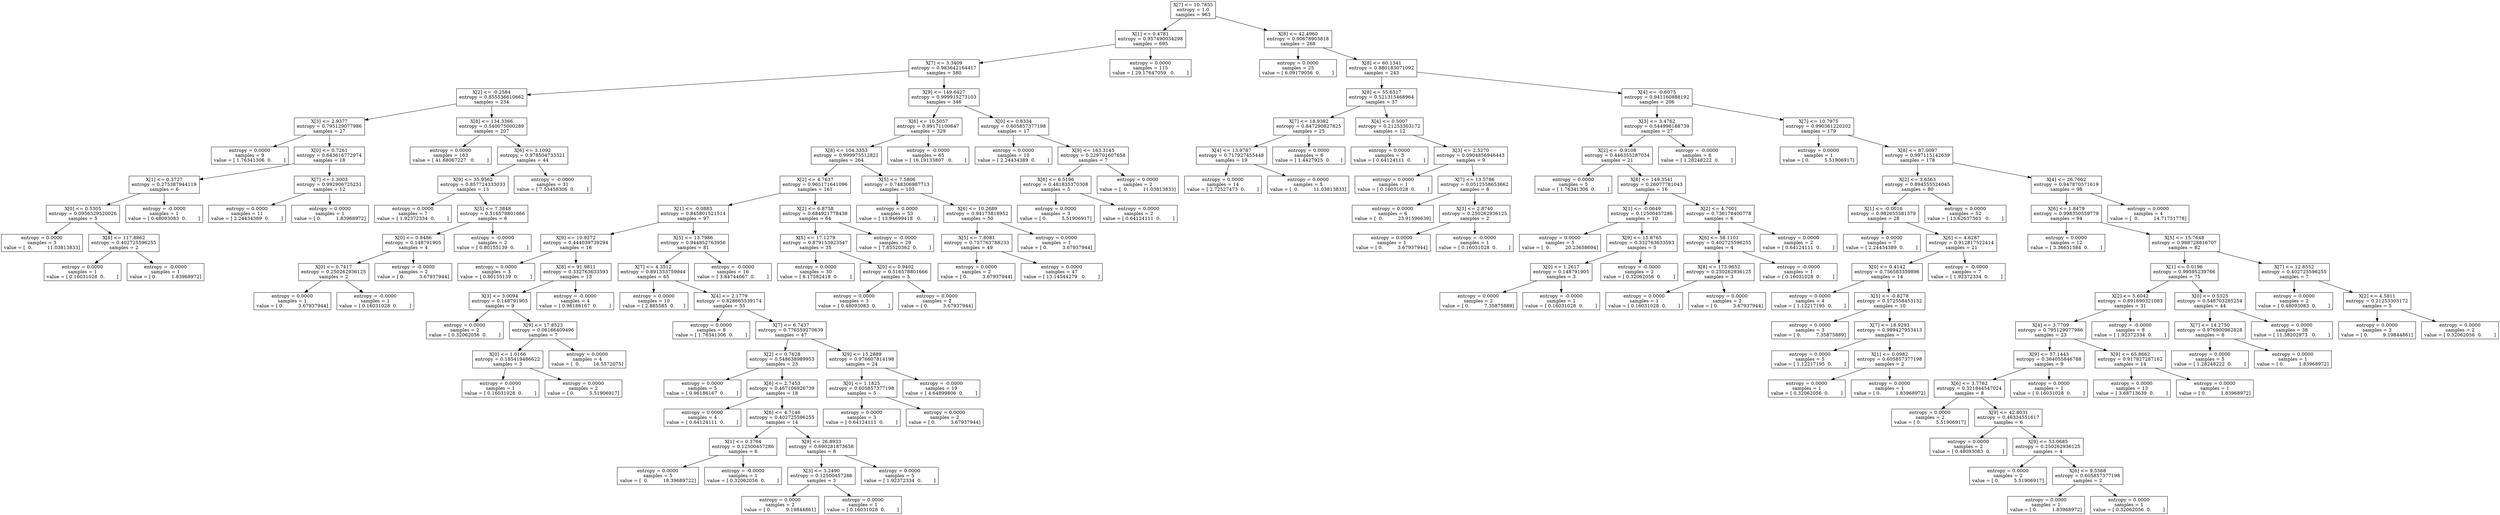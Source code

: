 digraph Tree {
0 [label="X[7] <= 10.7855\nentropy = 1.0\nsamples = 963", shape="box"] ;
1 [label="X[1] <= 0.4781\nentropy = 0.957490034298\nsamples = 695", shape="box"] ;
0 -> 1 ;
2 [label="X[7] <= 3.3409\nentropy = 0.983642164417\nsamples = 580", shape="box"] ;
1 -> 2 ;
3 [label="X[2] <= -0.2584\nentropy = 0.855536610662\nsamples = 234", shape="box"] ;
2 -> 3 ;
4 [label="X[3] <= 2.9377\nentropy = 0.795129077986\nsamples = 27", shape="box"] ;
3 -> 4 ;
5 [label="entropy = 0.0000\nsamples = 9\nvalue = [ 1.76341306  0.        ]", shape="box"] ;
4 -> 5 ;
6 [label="X[0] <= 0.7261\nentropy = 0.643616772974\nsamples = 18", shape="box"] ;
4 -> 6 ;
7 [label="X[1] <= 0.3727\nentropy = 0.275387944119\nsamples = 6", shape="box"] ;
6 -> 7 ;
8 [label="X[0] <= 0.5305\nentropy = 0.0956529520026\nsamples = 5", shape="box"] ;
7 -> 8 ;
9 [label="entropy = 0.0000\nsamples = 3\nvalue = [  0.          11.03813833]", shape="box"] ;
8 -> 9 ;
10 [label="X[8] <= 117.8862\nentropy = 0.402725596255\nsamples = 2", shape="box"] ;
8 -> 10 ;
11 [label="entropy = 0.0000\nsamples = 1\nvalue = [ 0.16031028  0.        ]", shape="box"] ;
10 -> 11 ;
12 [label="entropy = -0.0000\nsamples = 1\nvalue = [ 0.          1.83968972]", shape="box"] ;
10 -> 12 ;
13 [label="entropy = -0.0000\nsamples = 1\nvalue = [ 0.48093083  0.        ]", shape="box"] ;
7 -> 13 ;
14 [label="X[7] <= 1.3003\nentropy = 0.992906725251\nsamples = 12", shape="box"] ;
6 -> 14 ;
15 [label="entropy = 0.0000\nsamples = 11\nvalue = [ 2.24434389  0.        ]", shape="box"] ;
14 -> 15 ;
16 [label="entropy = 0.0000\nsamples = 1\nvalue = [ 0.          1.83968972]", shape="box"] ;
14 -> 16 ;
17 [label="X[8] <= 134.3366\nentropy = 0.540075000289\nsamples = 207", shape="box"] ;
3 -> 17 ;
18 [label="entropy = 0.0000\nsamples = 163\nvalue = [ 41.68067227   0.        ]", shape="box"] ;
17 -> 18 ;
19 [label="X[6] <= 3.1092\nentropy = 0.978504733321\nsamples = 44", shape="box"] ;
17 -> 19 ;
20 [label="X[9] <= 35.9562\nentropy = 0.857724333033\nsamples = 13", shape="box"] ;
19 -> 20 ;
21 [label="entropy = 0.0000\nsamples = 7\nvalue = [ 1.92372334  0.        ]", shape="box"] ;
20 -> 21 ;
22 [label="X[5] <= 7.3848\nentropy = 0.516578801666\nsamples = 6", shape="box"] ;
20 -> 22 ;
23 [label="X[0] <= 0.8486\nentropy = 0.148791905\nsamples = 4", shape="box"] ;
22 -> 23 ;
24 [label="X[0] <= 0.7417\nentropy = 0.250262936125\nsamples = 2", shape="box"] ;
23 -> 24 ;
25 [label="entropy = 0.0000\nsamples = 1\nvalue = [ 0.          3.67937944]", shape="box"] ;
24 -> 25 ;
26 [label="entropy = -0.0000\nsamples = 1\nvalue = [ 0.16031028  0.        ]", shape="box"] ;
24 -> 26 ;
27 [label="entropy = -0.0000\nsamples = 2\nvalue = [ 0.          3.67937944]", shape="box"] ;
23 -> 27 ;
28 [label="entropy = -0.0000\nsamples = 2\nvalue = [ 0.80155139  0.        ]", shape="box"] ;
22 -> 28 ;
29 [label="entropy = -0.0000\nsamples = 31\nvalue = [ 7.53458306  0.        ]", shape="box"] ;
19 -> 29 ;
30 [label="X[9] <= 149.6427\nentropy = 0.999915273103\nsamples = 346", shape="box"] ;
2 -> 30 ;
31 [label="X[6] <= 10.5057\nentropy = 0.99171100647\nsamples = 329", shape="box"] ;
30 -> 31 ;
32 [label="X[8] <= 104.3353\nentropy = 0.999975512821\nsamples = 264", shape="box"] ;
31 -> 32 ;
33 [label="X[2] <= 4.7637\nentropy = 0.965171641096\nsamples = 161", shape="box"] ;
32 -> 33 ;
34 [label="X[1] <= -0.0883\nentropy = 0.845801521514\nsamples = 97", shape="box"] ;
33 -> 34 ;
35 [label="X[9] <= 10.9272\nentropy = 0.444039739294\nsamples = 16", shape="box"] ;
34 -> 35 ;
36 [label="entropy = 0.0000\nsamples = 3\nvalue = [ 0.80155139  0.        ]", shape="box"] ;
35 -> 36 ;
37 [label="X[8] <= 91.9811\nentropy = 0.332763633593\nsamples = 13", shape="box"] ;
35 -> 37 ;
38 [label="X[3] <= 3.0094\nentropy = 0.148791905\nsamples = 9", shape="box"] ;
37 -> 38 ;
39 [label="entropy = 0.0000\nsamples = 2\nvalue = [ 0.32062056  0.        ]", shape="box"] ;
38 -> 39 ;
40 [label="X[9] <= 17.8523\nentropy = 0.06166409496\nsamples = 7", shape="box"] ;
38 -> 40 ;
41 [label="X[0] <= 1.0166\nentropy = 0.185419486622\nsamples = 3", shape="box"] ;
40 -> 41 ;
42 [label="entropy = 0.0000\nsamples = 1\nvalue = [ 0.16031028  0.        ]", shape="box"] ;
41 -> 42 ;
43 [label="entropy = 0.0000\nsamples = 2\nvalue = [ 0.          5.51906917]", shape="box"] ;
41 -> 43 ;
44 [label="entropy = 0.0000\nsamples = 4\nvalue = [  0.         16.5572075]", shape="box"] ;
40 -> 44 ;
45 [label="entropy = -0.0000\nsamples = 4\nvalue = [ 0.96186167  0.        ]", shape="box"] ;
37 -> 45 ;
46 [label="X[5] <= 13.7986\nentropy = 0.944852763956\nsamples = 81", shape="box"] ;
34 -> 46 ;
47 [label="X[7] <= 4.3512\nentropy = 0.891333759944\nsamples = 65", shape="box"] ;
46 -> 47 ;
48 [label="entropy = 0.0000\nsamples = 10\nvalue = [ 2.885585  0.      ]", shape="box"] ;
47 -> 48 ;
49 [label="X[4] <= 2.1779\nentropy = 0.828665539174\nsamples = 55", shape="box"] ;
47 -> 49 ;
50 [label="entropy = 0.0000\nsamples = 8\nvalue = [ 1.76341306  0.        ]", shape="box"] ;
49 -> 50 ;
51 [label="X[7] <= 6.7437\nentropy = 0.776559270639\nsamples = 47", shape="box"] ;
49 -> 51 ;
52 [label="X[2] <= 0.7628\nentropy = 0.548638989953\nsamples = 23", shape="box"] ;
51 -> 52 ;
53 [label="entropy = 0.0000\nsamples = 5\nvalue = [ 0.96186167  0.        ]", shape="box"] ;
52 -> 53 ;
54 [label="X[6] <= 2.7453\nentropy = 0.467106926739\nsamples = 18", shape="box"] ;
52 -> 54 ;
55 [label="entropy = 0.0000\nsamples = 4\nvalue = [ 0.64124111  0.        ]", shape="box"] ;
54 -> 55 ;
56 [label="X[6] <= 4.7146\nentropy = 0.402725596255\nsamples = 14", shape="box"] ;
54 -> 56 ;
57 [label="X[1] <= 0.3764\nentropy = 0.12500457286\nsamples = 6", shape="box"] ;
56 -> 57 ;
58 [label="entropy = 0.0000\nsamples = 5\nvalue = [  0.          18.39689722]", shape="box"] ;
57 -> 58 ;
59 [label="entropy = -0.0000\nsamples = 1\nvalue = [ 0.32062056  0.        ]", shape="box"] ;
57 -> 59 ;
60 [label="X[9] <= 26.8933\nentropy = 0.690281873658\nsamples = 8", shape="box"] ;
56 -> 60 ;
61 [label="X[3] <= 3.2490\nentropy = 0.12500457286\nsamples = 3", shape="box"] ;
60 -> 61 ;
62 [label="entropy = 0.0000\nsamples = 2\nvalue = [ 0.          9.19844861]", shape="box"] ;
61 -> 62 ;
63 [label="entropy = 0.0000\nsamples = 1\nvalue = [ 0.16031028  0.        ]", shape="box"] ;
61 -> 63 ;
64 [label="entropy = 0.0000\nsamples = 5\nvalue = [ 1.92372334  0.        ]", shape="box"] ;
60 -> 64 ;
65 [label="X[9] <= 15.2889\nentropy = 0.976607814198\nsamples = 24", shape="box"] ;
51 -> 65 ;
66 [label="X[0] <= 1.1825\nentropy = 0.605857377198\nsamples = 5", shape="box"] ;
65 -> 66 ;
67 [label="entropy = 0.0000\nsamples = 3\nvalue = [ 0.64124111  0.        ]", shape="box"] ;
66 -> 67 ;
68 [label="entropy = 0.0000\nsamples = 2\nvalue = [ 0.          3.67937944]", shape="box"] ;
66 -> 68 ;
69 [label="entropy = -0.0000\nsamples = 19\nvalue = [ 4.64899806  0.        ]", shape="box"] ;
65 -> 69 ;
70 [label="entropy = -0.0000\nsamples = 16\nvalue = [ 3.84744667  0.        ]", shape="box"] ;
46 -> 70 ;
71 [label="X[2] <= 6.8758\nentropy = 0.684921778438\nsamples = 64", shape="box"] ;
33 -> 71 ;
72 [label="X[5] <= 17.1279\nentropy = 0.879153923547\nsamples = 35", shape="box"] ;
71 -> 72 ;
73 [label="entropy = 0.0000\nsamples = 30\nvalue = [ 8.17582418  0.        ]", shape="box"] ;
72 -> 73 ;
74 [label="X[0] <= 0.9402\nentropy = 0.516578801666\nsamples = 5", shape="box"] ;
72 -> 74 ;
75 [label="entropy = 0.0000\nsamples = 3\nvalue = [ 0.48093083  0.        ]", shape="box"] ;
74 -> 75 ;
76 [label="entropy = 0.0000\nsamples = 2\nvalue = [ 0.          3.67937944]", shape="box"] ;
74 -> 76 ;
77 [label="entropy = -0.0000\nsamples = 29\nvalue = [ 7.85520362  0.        ]", shape="box"] ;
71 -> 77 ;
78 [label="X[5] <= 7.5806\nentropy = 0.748306987713\nsamples = 103", shape="box"] ;
32 -> 78 ;
79 [label="entropy = 0.0000\nsamples = 53\nvalue = [ 13.94699418   0.        ]", shape="box"] ;
78 -> 79 ;
80 [label="X[6] <= 10.2689\nentropy = 0.94175818952\nsamples = 50", shape="box"] ;
78 -> 80 ;
81 [label="X[5] <= 7.8081\nentropy = 0.757763788233\nsamples = 49", shape="box"] ;
80 -> 81 ;
82 [label="entropy = 0.0000\nsamples = 2\nvalue = [ 0.          3.67937944]", shape="box"] ;
81 -> 82 ;
83 [label="entropy = 0.0000\nsamples = 47\nvalue = [ 13.14544279   0.        ]", shape="box"] ;
81 -> 83 ;
84 [label="entropy = 0.0000\nsamples = 1\nvalue = [ 0.          3.67937944]", shape="box"] ;
80 -> 84 ;
85 [label="entropy = -0.0000\nsamples = 65\nvalue = [ 16.19133807   0.        ]", shape="box"] ;
31 -> 85 ;
86 [label="X[0] <= 0.8334\nentropy = 0.605857377198\nsamples = 17", shape="box"] ;
30 -> 86 ;
87 [label="entropy = 0.0000\nsamples = 10\nvalue = [ 2.24434389  0.        ]", shape="box"] ;
86 -> 87 ;
88 [label="X[9] <= 163.3145\nentropy = 0.229701607658\nsamples = 7", shape="box"] ;
86 -> 88 ;
89 [label="X[6] <= 6.5196\nentropy = 0.481835370308\nsamples = 5", shape="box"] ;
88 -> 89 ;
90 [label="entropy = 0.0000\nsamples = 3\nvalue = [ 0.          5.51906917]", shape="box"] ;
89 -> 90 ;
91 [label="entropy = 0.0000\nsamples = 2\nvalue = [ 0.64124111  0.        ]", shape="box"] ;
89 -> 91 ;
92 [label="entropy = 0.0000\nsamples = 2\nvalue = [  0.          11.03813833]", shape="box"] ;
88 -> 92 ;
93 [label="entropy = 0.0000\nsamples = 115\nvalue = [ 29.17647059   0.        ]", shape="box"] ;
1 -> 93 ;
94 [label="X[8] <= 42.4960\nentropy = 0.90678903818\nsamples = 268", shape="box"] ;
0 -> 94 ;
95 [label="entropy = 0.0000\nsamples = 25\nvalue = [ 6.09179056  0.        ]", shape="box"] ;
94 -> 95 ;
96 [label="X[8] <= 60.1341\nentropy = 0.880183071092\nsamples = 243", shape="box"] ;
94 -> 96 ;
97 [label="X[8] <= 55.6517\nentropy = 0.521315468964\nsamples = 37", shape="box"] ;
96 -> 97 ;
98 [label="X[7] <= 18.9382\nentropy = 0.847290827825\nsamples = 25", shape="box"] ;
97 -> 98 ;
99 [label="X[4] <= 13.9787\nentropy = 0.717927455448\nsamples = 19", shape="box"] ;
98 -> 99 ;
100 [label="entropy = 0.0000\nsamples = 14\nvalue = [ 2.72527473  0.        ]", shape="box"] ;
99 -> 100 ;
101 [label="entropy = 0.0000\nsamples = 5\nvalue = [  0.          11.03813833]", shape="box"] ;
99 -> 101 ;
102 [label="entropy = 0.0000\nsamples = 6\nvalue = [ 1.4427925  0.       ]", shape="box"] ;
98 -> 102 ;
103 [label="X[4] <= 0.5007\nentropy = 0.21253303172\nsamples = 12", shape="box"] ;
97 -> 103 ;
104 [label="entropy = 0.0000\nsamples = 3\nvalue = [ 0.64124111  0.        ]", shape="box"] ;
103 -> 104 ;
105 [label="X[3] <= 2.5270\nentropy = 0.0904856946443\nsamples = 9", shape="box"] ;
103 -> 105 ;
106 [label="entropy = 0.0000\nsamples = 1\nvalue = [ 0.16031028  0.        ]", shape="box"] ;
105 -> 106 ;
107 [label="X[7] <= 13.5786\nentropy = 0.0512558653662\nsamples = 8", shape="box"] ;
105 -> 107 ;
108 [label="entropy = 0.0000\nsamples = 6\nvalue = [  0.          23.91596639]", shape="box"] ;
107 -> 108 ;
109 [label="X[3] <= 2.8740\nentropy = 0.250262936125\nsamples = 2", shape="box"] ;
107 -> 109 ;
110 [label="entropy = 0.0000\nsamples = 1\nvalue = [ 0.          3.67937944]", shape="box"] ;
109 -> 110 ;
111 [label="entropy = -0.0000\nsamples = 1\nvalue = [ 0.16031028  0.        ]", shape="box"] ;
109 -> 111 ;
112 [label="X[4] <= -0.6075\nentropy = 0.941160888192\nsamples = 206", shape="box"] ;
96 -> 112 ;
113 [label="X[3] <= 3.4762\nentropy = 0.544996188739\nsamples = 27", shape="box"] ;
112 -> 113 ;
114 [label="X[2] <= -0.9108\nentropy = 0.446355287034\nsamples = 21", shape="box"] ;
113 -> 114 ;
115 [label="entropy = 0.0000\nsamples = 5\nvalue = [ 1.76341306  0.        ]", shape="box"] ;
114 -> 115 ;
116 [label="X[8] <= 149.3541\nentropy = 0.26077781043\nsamples = 16", shape="box"] ;
114 -> 116 ;
117 [label="X[1] <= -0.0649\nentropy = 0.12500457286\nsamples = 10", shape="box"] ;
116 -> 117 ;
118 [label="entropy = 0.0000\nsamples = 5\nvalue = [  0.          20.23658694]", shape="box"] ;
117 -> 118 ;
119 [label="X[9] <= 15.8765\nentropy = 0.332763633593\nsamples = 5", shape="box"] ;
117 -> 119 ;
120 [label="X[0] <= 1.2617\nentropy = 0.148791905\nsamples = 3", shape="box"] ;
119 -> 120 ;
121 [label="entropy = 0.0000\nsamples = 2\nvalue = [ 0.          7.35875889]", shape="box"] ;
120 -> 121 ;
122 [label="entropy = -0.0000\nsamples = 1\nvalue = [ 0.16031028  0.        ]", shape="box"] ;
120 -> 122 ;
123 [label="entropy = -0.0000\nsamples = 2\nvalue = [ 0.32062056  0.        ]", shape="box"] ;
119 -> 123 ;
124 [label="X[2] <= 4.7001\nentropy = 0.736178400778\nsamples = 6", shape="box"] ;
116 -> 124 ;
125 [label="X[6] <= 58.1101\nentropy = 0.402725596255\nsamples = 4", shape="box"] ;
124 -> 125 ;
126 [label="X[8] <= 173.9652\nentropy = 0.250262936125\nsamples = 3", shape="box"] ;
125 -> 126 ;
127 [label="entropy = 0.0000\nsamples = 1\nvalue = [ 0.16031028  0.        ]", shape="box"] ;
126 -> 127 ;
128 [label="entropy = 0.0000\nsamples = 2\nvalue = [ 0.          3.67937944]", shape="box"] ;
126 -> 128 ;
129 [label="entropy = -0.0000\nsamples = 1\nvalue = [ 0.16031028  0.        ]", shape="box"] ;
125 -> 129 ;
130 [label="entropy = 0.0000\nsamples = 2\nvalue = [ 0.64124111  0.        ]", shape="box"] ;
124 -> 130 ;
131 [label="entropy = -0.0000\nsamples = 6\nvalue = [ 1.28248222  0.        ]", shape="box"] ;
113 -> 131 ;
132 [label="X[7] <= 10.7975\nentropy = 0.990361220202\nsamples = 179", shape="box"] ;
112 -> 132 ;
133 [label="entropy = 0.0000\nsamples = 1\nvalue = [ 0.          5.51906917]", shape="box"] ;
132 -> 133 ;
134 [label="X[8] <= 87.0097\nentropy = 0.997115142639\nsamples = 178", shape="box"] ;
132 -> 134 ;
135 [label="X[2] <= 3.6563\nentropy = 0.894555524045\nsamples = 80", shape="box"] ;
134 -> 135 ;
136 [label="X[1] <= -0.0016\nentropy = 0.982655581379\nsamples = 28", shape="box"] ;
135 -> 136 ;
137 [label="entropy = 0.0000\nsamples = 7\nvalue = [ 2.24434389  0.        ]", shape="box"] ;
136 -> 137 ;
138 [label="X[6] <= 4.6287\nentropy = 0.912817522414\nsamples = 21", shape="box"] ;
136 -> 138 ;
139 [label="X[0] <= 0.4142\nentropy = 0.756583359896\nsamples = 14", shape="box"] ;
138 -> 139 ;
140 [label="entropy = 0.0000\nsamples = 4\nvalue = [ 1.12217195  0.        ]", shape="box"] ;
139 -> 140 ;
141 [label="X[5] <= -0.8278\nentropy = 0.572558453132\nsamples = 10", shape="box"] ;
139 -> 141 ;
142 [label="entropy = 0.0000\nsamples = 3\nvalue = [ 0.          7.35875889]", shape="box"] ;
141 -> 142 ;
143 [label="X[7] <= 18.9293\nentropy = 0.989427953413\nsamples = 7", shape="box"] ;
141 -> 143 ;
144 [label="entropy = 0.0000\nsamples = 5\nvalue = [ 1.12217195  0.        ]", shape="box"] ;
143 -> 144 ;
145 [label="X[1] <= 0.0982\nentropy = 0.605857377198\nsamples = 2", shape="box"] ;
143 -> 145 ;
146 [label="entropy = 0.0000\nsamples = 1\nvalue = [ 0.32062056  0.        ]", shape="box"] ;
145 -> 146 ;
147 [label="entropy = 0.0000\nsamples = 1\nvalue = [ 0.          1.83968972]", shape="box"] ;
145 -> 147 ;
148 [label="entropy = -0.0000\nsamples = 7\nvalue = [ 1.92372334  0.        ]", shape="box"] ;
138 -> 148 ;
149 [label="entropy = 0.0000\nsamples = 52\nvalue = [ 13.62637363   0.        ]", shape="box"] ;
135 -> 149 ;
150 [label="X[4] <= 26.7662\nentropy = 0.947870571619\nsamples = 98", shape="box"] ;
134 -> 150 ;
151 [label="X[6] <= 1.8479\nentropy = 0.998350559779\nsamples = 94", shape="box"] ;
150 -> 151 ;
152 [label="entropy = 0.0000\nsamples = 12\nvalue = [ 3.36651584  0.        ]", shape="box"] ;
151 -> 152 ;
153 [label="X[5] <= 15.7648\nentropy = 0.988728816707\nsamples = 82", shape="box"] ;
151 -> 153 ;
154 [label="X[1] <= 0.0196\nentropy = 0.99595239766\nsamples = 75", shape="box"] ;
153 -> 154 ;
155 [label="X[2] <= 5.6042\nentropy = 0.891690321083\nsamples = 31", shape="box"] ;
154 -> 155 ;
156 [label="X[4] <= 3.7709\nentropy = 0.795129077986\nsamples = 23", shape="box"] ;
155 -> 156 ;
157 [label="X[9] <= 57.1443\nentropy = 0.364055846788\nsamples = 9", shape="box"] ;
156 -> 157 ;
158 [label="X[6] <= 3.7762\nentropy = 0.321844547024\nsamples = 8", shape="box"] ;
157 -> 158 ;
159 [label="entropy = 0.0000\nsamples = 2\nvalue = [ 0.          5.51906917]", shape="box"] ;
158 -> 159 ;
160 [label="X[9] <= 42.8031\nentropy = 0.46334551617\nsamples = 6", shape="box"] ;
158 -> 160 ;
161 [label="entropy = 0.0000\nsamples = 2\nvalue = [ 0.48093083  0.        ]", shape="box"] ;
160 -> 161 ;
162 [label="X[9] <= 53.0685\nentropy = 0.250262936125\nsamples = 4", shape="box"] ;
160 -> 162 ;
163 [label="entropy = 0.0000\nsamples = 2\nvalue = [ 0.          5.51906917]", shape="box"] ;
162 -> 163 ;
164 [label="X[6] <= 9.5568\nentropy = 0.605857377198\nsamples = 2", shape="box"] ;
162 -> 164 ;
165 [label="entropy = 0.0000\nsamples = 1\nvalue = [ 0.          1.83968972]", shape="box"] ;
164 -> 165 ;
166 [label="entropy = 0.0000\nsamples = 1\nvalue = [ 0.32062056  0.        ]", shape="box"] ;
164 -> 166 ;
167 [label="entropy = 0.0000\nsamples = 1\nvalue = [ 0.16031028  0.        ]", shape="box"] ;
157 -> 167 ;
168 [label="X[9] <= 65.8662\nentropy = 0.917827287162\nsamples = 14", shape="box"] ;
156 -> 168 ;
169 [label="entropy = 0.0000\nsamples = 13\nvalue = [ 3.68713639  0.        ]", shape="box"] ;
168 -> 169 ;
170 [label="entropy = 0.0000\nsamples = 1\nvalue = [ 0.          1.83968972]", shape="box"] ;
168 -> 170 ;
171 [label="entropy = -0.0000\nsamples = 8\nvalue = [ 1.92372334  0.        ]", shape="box"] ;
155 -> 171 ;
172 [label="X[0] <= 0.5325\nentropy = 0.548703285254\nsamples = 44", shape="box"] ;
154 -> 172 ;
173 [label="X[7] <= 14.2750\nentropy = 0.976900962828\nsamples = 6", shape="box"] ;
172 -> 173 ;
174 [label="entropy = 0.0000\nsamples = 5\nvalue = [ 1.28248222  0.        ]", shape="box"] ;
173 -> 174 ;
175 [label="entropy = 0.0000\nsamples = 1\nvalue = [ 0.          1.83968972]", shape="box"] ;
173 -> 175 ;
176 [label="entropy = 0.0000\nsamples = 38\nvalue = [ 11.38202973   0.        ]", shape="box"] ;
172 -> 176 ;
177 [label="X[7] <= 12.8552\nentropy = 0.402725596255\nsamples = 7", shape="box"] ;
153 -> 177 ;
178 [label="entropy = 0.0000\nsamples = 2\nvalue = [ 0.48093083  0.        ]", shape="box"] ;
177 -> 178 ;
179 [label="X[2] <= 4.5811\nentropy = 0.21253303172\nsamples = 5", shape="box"] ;
177 -> 179 ;
180 [label="entropy = 0.0000\nsamples = 3\nvalue = [ 0.          9.19844861]", shape="box"] ;
179 -> 180 ;
181 [label="entropy = 0.0000\nsamples = 2\nvalue = [ 0.32062056  0.        ]", shape="box"] ;
179 -> 181 ;
182 [label="entropy = 0.0000\nsamples = 4\nvalue = [  0.          14.71751778]", shape="box"] ;
150 -> 182 ;
}
